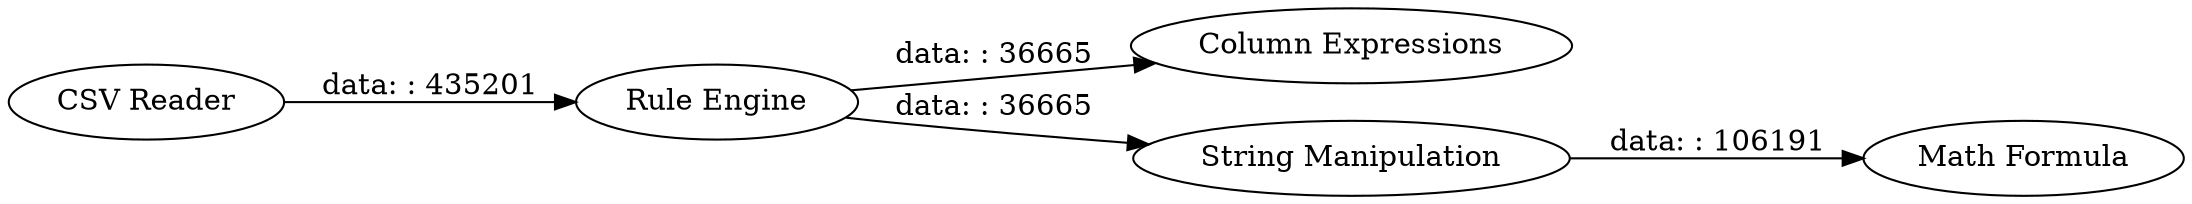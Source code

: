 digraph {
	"5847656733870752534_5" [label="CSV Reader"]
	"5847656733870752534_4" [label="Math Formula"]
	"5847656733870752534_3" [label="Column Expressions"]
	"5847656733870752534_1" [label="Rule Engine"]
	"5847656733870752534_2" [label="String Manipulation"]
	"5847656733870752534_1" -> "5847656733870752534_2" [label="data: : 36665"]
	"5847656733870752534_1" -> "5847656733870752534_3" [label="data: : 36665"]
	"5847656733870752534_5" -> "5847656733870752534_1" [label="data: : 435201"]
	"5847656733870752534_2" -> "5847656733870752534_4" [label="data: : 106191"]
	rankdir=LR
}
